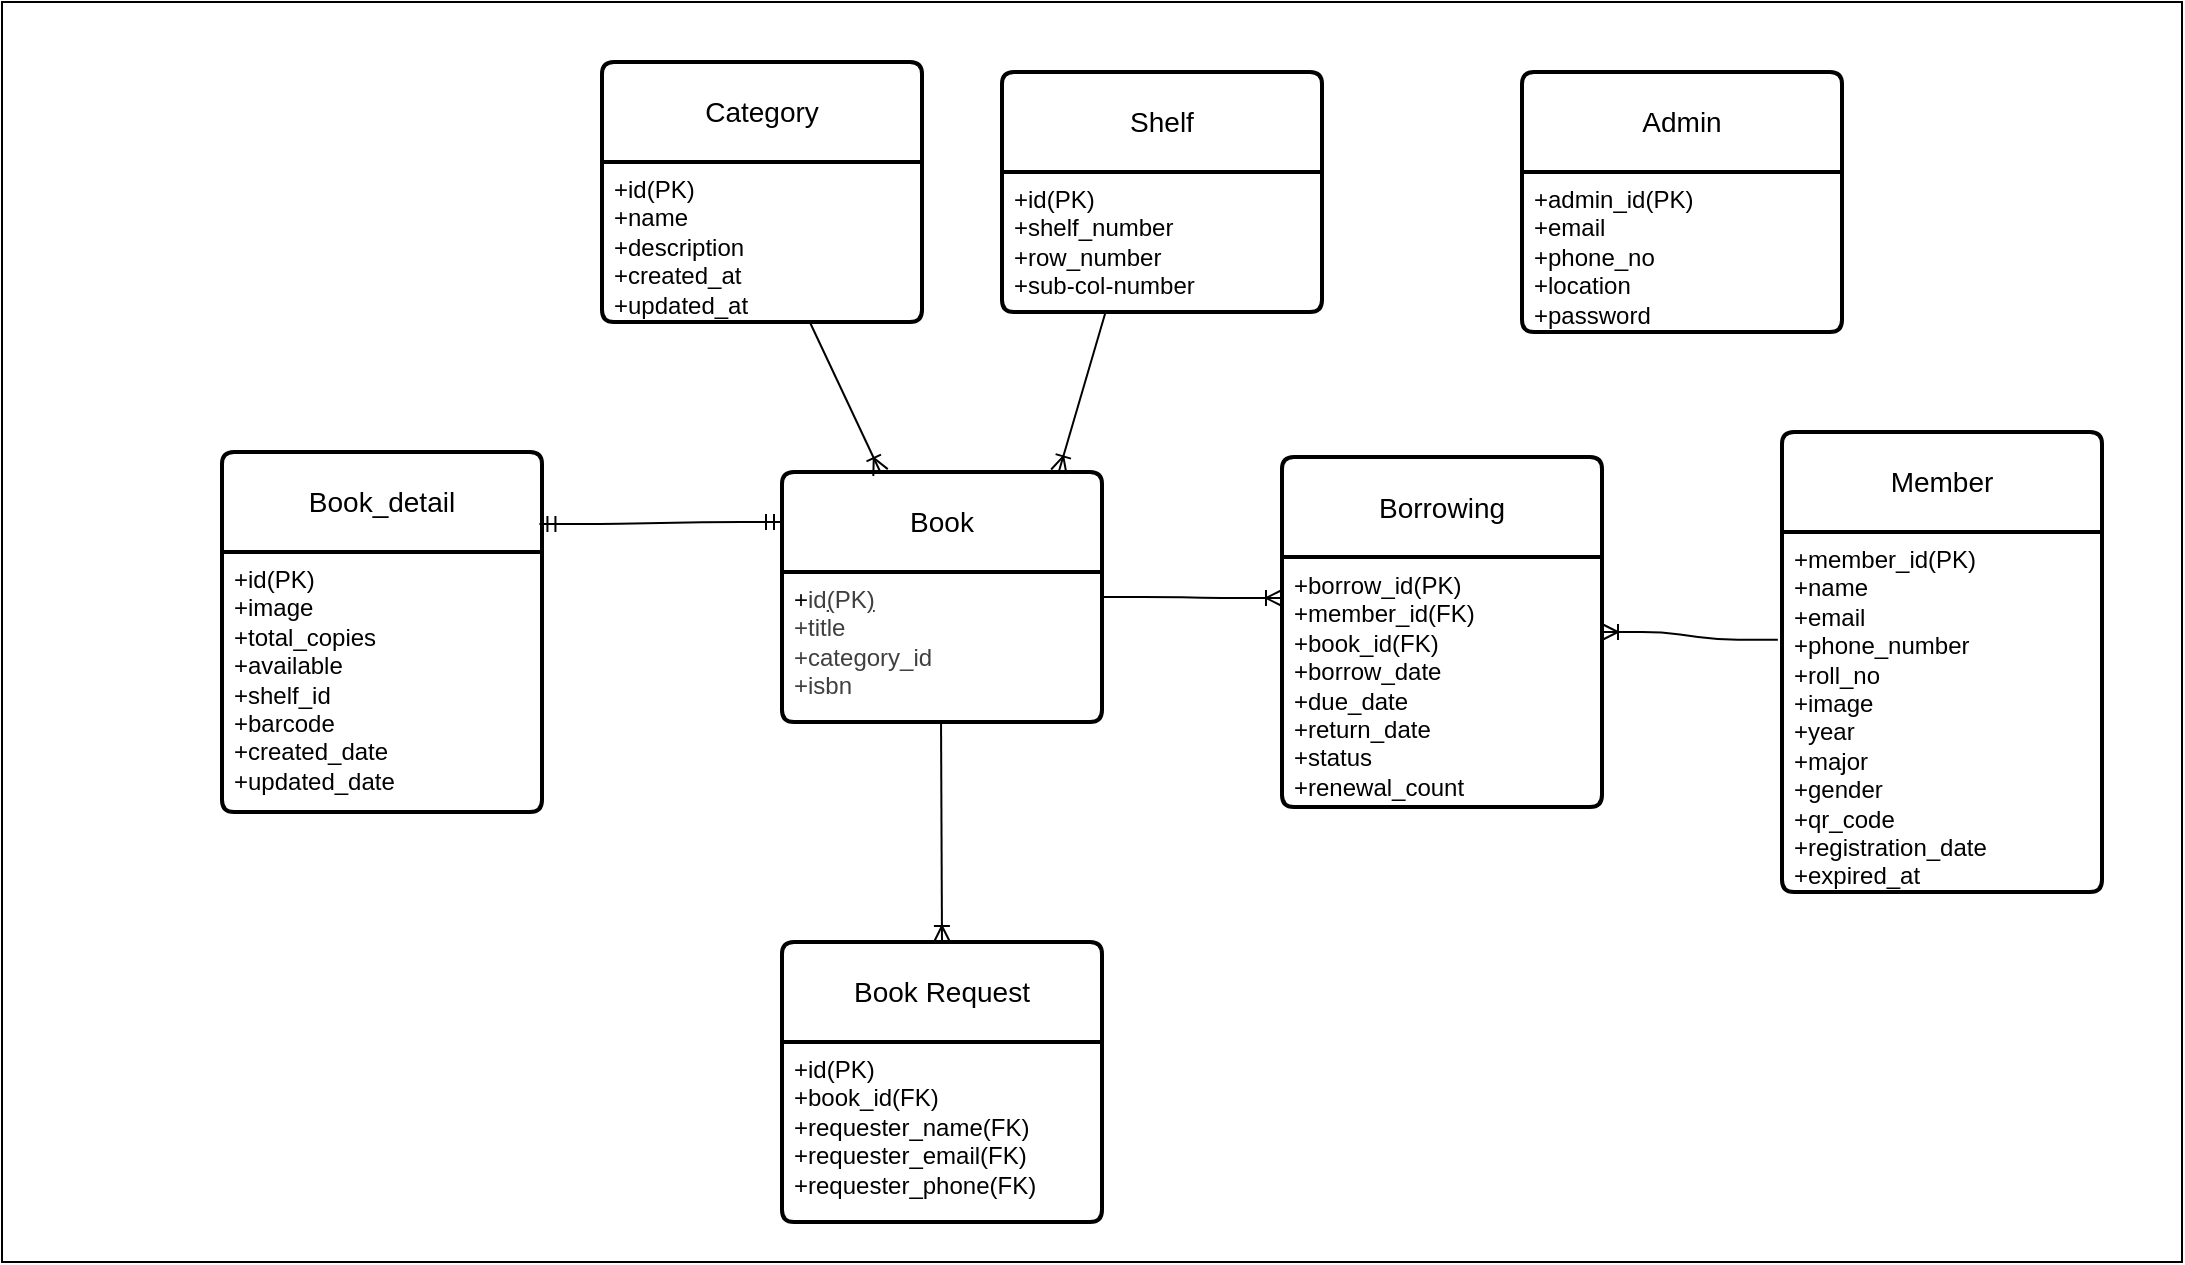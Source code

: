 <mxfile>
    <diagram id="ve65MtMdwrNU4WV3d9z4" name="Page-1">
        <mxGraphModel dx="1388" dy="1416" grid="1" gridSize="10" guides="1" tooltips="1" connect="1" arrows="1" fold="1" page="1" pageScale="1" pageWidth="850" pageHeight="1100" math="0" shadow="0" adaptiveColors="simple">
            <root>
                <object label="" id="0">
                    <mxCell/>
                </object>
                <mxCell id="1" parent="0"/>
                <mxCell id="62" value="" style="whiteSpace=wrap;html=1;" parent="1" vertex="1">
                    <mxGeometry x="-330" y="-710" width="1090" height="630" as="geometry"/>
                </mxCell>
                <mxCell id="45" value="Book" style="swimlane;childLayout=stackLayout;horizontal=1;startSize=50;horizontalStack=0;rounded=1;fontSize=14;fontStyle=0;strokeWidth=2;resizeParent=0;resizeLast=1;shadow=0;dashed=0;align=center;arcSize=4;whiteSpace=wrap;html=1;" parent="1" vertex="1">
                    <mxGeometry x="60" y="-475" width="160" height="125" as="geometry">
                        <mxRectangle x="120" y="-360" width="70" height="50" as="alternateBounds"/>
                    </mxGeometry>
                </mxCell>
                <mxCell id="46" value="+&lt;span style=&quot;color: rgb(63, 63, 63); scrollbar-color: rgb(226, 226, 226) rgb(251, 251, 251);&quot;&gt;id&lt;/span&gt;&lt;u style=&quot;color: rgb(63, 63, 63); scrollbar-color: rgb(226, 226, 226) rgb(251, 251, 251);&quot;&gt;(&lt;/u&gt;&lt;span style=&quot;color: rgb(63, 63, 63); scrollbar-color: rgb(226, 226, 226) rgb(251, 251, 251);&quot;&gt;PK&lt;/span&gt;&lt;u style=&quot;color: rgb(63, 63, 63); scrollbar-color: rgb(226, 226, 226) rgb(251, 251, 251);&quot;&gt;)&lt;/u&gt;&lt;div style=&quot;color: rgb(63, 63, 63); scrollbar-color: rgb(226, 226, 226) rgb(251, 251, 251);&quot;&gt;+title&lt;/div&gt;&lt;div style=&quot;color: rgb(63, 63, 63); scrollbar-color: rgb(226, 226, 226) rgb(251, 251, 251);&quot;&gt;+category_id&lt;/div&gt;&lt;div style=&quot;color: rgb(63, 63, 63); scrollbar-color: rgb(226, 226, 226) rgb(251, 251, 251);&quot;&gt;+isbn&lt;/div&gt;&lt;div style=&quot;color: rgb(63, 63, 63); scrollbar-color: rgb(226, 226, 226) rgb(251, 251, 251);&quot;&gt;&lt;br&gt;&lt;/div&gt;&lt;div style=&quot;color: rgb(63, 63, 63); scrollbar-color: rgb(226, 226, 226) rgb(251, 251, 251);&quot;&gt;&lt;br style=&quot;color: rgb(63, 63, 63); scrollbar-color: rgb(226, 226, 226) rgb(251, 251, 251);&quot;&gt;&lt;/div&gt;" style="align=left;strokeColor=none;fillColor=none;spacingLeft=4;fontSize=12;verticalAlign=top;resizable=0;rotatable=0;part=1;html=1;" parent="45" vertex="1">
                    <mxGeometry y="50" width="160" height="75" as="geometry"/>
                </mxCell>
                <mxCell id="47" value="Member" style="swimlane;childLayout=stackLayout;horizontal=1;startSize=50;horizontalStack=0;rounded=1;fontSize=14;fontStyle=0;strokeWidth=2;resizeParent=0;resizeLast=1;shadow=0;dashed=0;align=center;arcSize=4;whiteSpace=wrap;html=1;" parent="1" vertex="1">
                    <mxGeometry x="560" y="-495" width="160" height="230" as="geometry">
                        <mxRectangle x="650" y="-320" width="90" height="50" as="alternateBounds"/>
                    </mxGeometry>
                </mxCell>
                <mxCell id="48" value="+member_id(PK)&lt;div&gt;+name&lt;/div&gt;&lt;div&gt;+email&lt;/div&gt;&lt;div&gt;+phone_number&lt;/div&gt;&lt;div&gt;+roll_no&lt;/div&gt;&lt;div&gt;+image&lt;/div&gt;&lt;div&gt;+year&lt;/div&gt;&lt;div&gt;+major&lt;/div&gt;&lt;div&gt;+gender&lt;/div&gt;&lt;div&gt;+qr_code&lt;/div&gt;&lt;div&gt;+registration_date&lt;/div&gt;&lt;div&gt;+expired_at&lt;/div&gt;" style="align=left;strokeColor=none;fillColor=none;spacingLeft=4;fontSize=12;verticalAlign=top;resizable=0;rotatable=0;part=1;html=1;" parent="47" vertex="1">
                    <mxGeometry y="50" width="160" height="180" as="geometry"/>
                </mxCell>
                <mxCell id="49" value="Borrowing" style="swimlane;childLayout=stackLayout;horizontal=1;startSize=50;horizontalStack=0;rounded=1;fontSize=14;fontStyle=0;strokeWidth=2;resizeParent=0;resizeLast=1;shadow=0;dashed=0;align=center;arcSize=4;whiteSpace=wrap;html=1;" parent="1" vertex="1">
                    <mxGeometry x="310" y="-482.5" width="160" height="175" as="geometry">
                        <mxRectangle x="470" y="-320" width="100" height="50" as="alternateBounds"/>
                    </mxGeometry>
                </mxCell>
                <mxCell id="50" value="&lt;div&gt;+borrow_id(PK)&lt;/div&gt;&lt;div&gt;+member_id(FK)&lt;/div&gt;&lt;div&gt;+book_id(FK)&lt;/div&gt;&lt;div&gt;+borrow_date&lt;/div&gt;&lt;div&gt;+due_date&lt;/div&gt;&lt;div&gt;+return_date&lt;/div&gt;&lt;div&gt;+status&lt;/div&gt;&lt;div&gt;+renewal_count&lt;/div&gt;" style="align=left;strokeColor=none;fillColor=none;spacingLeft=4;fontSize=12;verticalAlign=top;resizable=0;rotatable=0;part=1;html=1;" parent="49" vertex="1">
                    <mxGeometry y="50" width="160" height="125" as="geometry"/>
                </mxCell>
                <mxCell id="51" value="Book Request" style="swimlane;childLayout=stackLayout;horizontal=1;startSize=50;horizontalStack=0;rounded=1;fontSize=14;fontStyle=0;strokeWidth=2;resizeParent=0;resizeLast=1;shadow=0;dashed=0;align=center;arcSize=4;whiteSpace=wrap;html=1;" parent="1" vertex="1">
                    <mxGeometry x="60" y="-240" width="160" height="140" as="geometry">
                        <mxRectangle x="290" y="-210" width="130" height="50" as="alternateBounds"/>
                    </mxGeometry>
                </mxCell>
                <mxCell id="52" value="&lt;div&gt;+id(PK)&lt;/div&gt;+book_id(FK)&lt;div&gt;+requester_name(FK)&lt;/div&gt;&lt;div&gt;+requester_email(FK)&lt;/div&gt;&lt;div&gt;+requester_phone(FK)&lt;/div&gt;" style="align=left;strokeColor=none;fillColor=none;spacingLeft=4;fontSize=12;verticalAlign=top;resizable=0;rotatable=0;part=1;html=1;" parent="51" vertex="1">
                    <mxGeometry y="50" width="160" height="90" as="geometry"/>
                </mxCell>
                <mxCell id="53" value="Admin" style="swimlane;childLayout=stackLayout;horizontal=1;startSize=50;horizontalStack=0;rounded=1;fontSize=14;fontStyle=0;strokeWidth=2;resizeParent=0;resizeLast=1;shadow=0;dashed=0;align=center;arcSize=4;whiteSpace=wrap;html=1;" parent="1" vertex="1">
                    <mxGeometry x="430" y="-675" width="160" height="130" as="geometry">
                        <mxRectangle x="470" y="-640" width="80" height="50" as="alternateBounds"/>
                    </mxGeometry>
                </mxCell>
                <mxCell id="54" value="+admin_id(PK)&lt;div&gt;+email&lt;/div&gt;&lt;div&gt;+phone_no&lt;/div&gt;&lt;div&gt;+location&lt;/div&gt;&lt;div&gt;+password&lt;/div&gt;" style="align=left;strokeColor=none;fillColor=none;spacingLeft=4;fontSize=12;verticalAlign=top;resizable=0;rotatable=0;part=1;html=1;" parent="53" vertex="1">
                    <mxGeometry y="50" width="160" height="80" as="geometry"/>
                </mxCell>
                <mxCell id="56" value="" style="edgeStyle=entityRelationEdgeStyle;fontSize=12;html=1;endArrow=ERoneToMany;exitX=1;exitY=0.5;exitDx=0;exitDy=0;" parent="1" source="45" edge="1">
                    <mxGeometry width="100" height="100" relative="1" as="geometry">
                        <mxPoint x="600" y="-100" as="sourcePoint"/>
                        <mxPoint x="310" y="-412" as="targetPoint"/>
                    </mxGeometry>
                </mxCell>
                <mxCell id="57" value="" style="edgeStyle=entityRelationEdgeStyle;fontSize=12;html=1;endArrow=ERoneToMany;entryX=1;entryY=0.5;entryDx=0;entryDy=0;exitX=-0.013;exitY=0.299;exitDx=0;exitDy=0;exitPerimeter=0;" parent="1" source="48" target="49" edge="1">
                    <mxGeometry width="100" height="100" relative="1" as="geometry">
                        <mxPoint x="600" y="-100" as="sourcePoint"/>
                        <mxPoint x="700" y="-200" as="targetPoint"/>
                        <Array as="points">
                            <mxPoint x="540" y="-370"/>
                        </Array>
                    </mxGeometry>
                </mxCell>
                <mxCell id="61" value="" style="fontSize=12;html=1;endArrow=ERoneToMany;exitX=0.497;exitY=1.01;exitDx=0;exitDy=0;exitPerimeter=0;entryX=0.5;entryY=0;entryDx=0;entryDy=0;" parent="1" source="46" target="51" edge="1">
                    <mxGeometry width="100" height="100" relative="1" as="geometry">
                        <mxPoint x="130" y="-260" as="sourcePoint"/>
                        <mxPoint x="140" y="-243" as="targetPoint"/>
                    </mxGeometry>
                </mxCell>
                <mxCell id="67" value="Category" style="swimlane;childLayout=stackLayout;horizontal=1;startSize=50;horizontalStack=0;rounded=1;fontSize=14;fontStyle=0;strokeWidth=2;resizeParent=0;resizeLast=1;shadow=0;dashed=0;align=center;arcSize=4;whiteSpace=wrap;html=1;" parent="1" vertex="1">
                    <mxGeometry x="-30" y="-680" width="160" height="130" as="geometry">
                        <mxRectangle x="40" y="-590" width="100" height="50" as="alternateBounds"/>
                    </mxGeometry>
                </mxCell>
                <mxCell id="68" value="+id(PK)&lt;div&gt;+name&lt;/div&gt;&lt;div&gt;+description&lt;/div&gt;&lt;div&gt;+created_at&lt;/div&gt;&lt;div&gt;+updated_at&lt;/div&gt;&lt;div&gt;&lt;br&gt;&lt;/div&gt;&lt;div&gt;&lt;br&gt;&lt;/div&gt;" style="align=left;strokeColor=none;fillColor=none;spacingLeft=4;fontSize=12;verticalAlign=top;resizable=0;rotatable=0;part=1;html=1;" parent="67" vertex="1">
                    <mxGeometry y="50" width="160" height="80" as="geometry"/>
                </mxCell>
                <mxCell id="69" value="Shelf" style="swimlane;childLayout=stackLayout;horizontal=1;startSize=50;horizontalStack=0;rounded=1;fontSize=14;fontStyle=0;strokeWidth=2;resizeParent=0;resizeLast=1;shadow=0;dashed=0;align=center;arcSize=4;whiteSpace=wrap;html=1;" parent="1" vertex="1">
                    <mxGeometry x="170" y="-675" width="160" height="120" as="geometry">
                        <mxRectangle x="170" y="-590" width="90" height="50" as="alternateBounds"/>
                    </mxGeometry>
                </mxCell>
                <mxCell id="70" value="+id(PK)&lt;br&gt;+shelf_number&lt;br&gt;+row_number&lt;div&gt;+sub-col-number&lt;/div&gt;" style="align=left;strokeColor=none;fillColor=none;spacingLeft=4;fontSize=12;verticalAlign=top;resizable=0;rotatable=0;part=1;html=1;" parent="69" vertex="1">
                    <mxGeometry y="50" width="160" height="70" as="geometry"/>
                </mxCell>
                <mxCell id="74" value="" style="fontSize=12;html=1;endArrow=ERoneToMany;entryX=0.308;entryY=0.002;entryDx=0;entryDy=0;entryPerimeter=0;exitX=0.65;exitY=1.003;exitDx=0;exitDy=0;exitPerimeter=0;" parent="1" source="68" target="45" edge="1">
                    <mxGeometry width="100" height="100" relative="1" as="geometry">
                        <mxPoint x="120" y="-600" as="sourcePoint"/>
                        <mxPoint x="120" y="-556" as="targetPoint"/>
                        <Array as="points"/>
                    </mxGeometry>
                </mxCell>
                <mxCell id="75" value="" style="fontSize=12;html=1;endArrow=ERoneToMany;exitX=0.323;exitY=1.006;exitDx=0;exitDy=0;exitPerimeter=0;entryX=0.865;entryY=-0.001;entryDx=0;entryDy=0;entryPerimeter=0;" parent="1" source="70" target="45" edge="1">
                    <mxGeometry width="100" height="100" relative="1" as="geometry">
                        <mxPoint x="142" y="-464" as="sourcePoint"/>
                        <mxPoint x="120" y="-630" as="targetPoint"/>
                        <Array as="points"/>
                    </mxGeometry>
                </mxCell>
                <mxCell id="76" value="Book_detail" style="swimlane;childLayout=stackLayout;horizontal=1;startSize=50;horizontalStack=0;rounded=1;fontSize=14;fontStyle=0;strokeWidth=2;resizeParent=0;resizeLast=1;shadow=0;dashed=0;align=center;arcSize=4;whiteSpace=wrap;html=1;" vertex="1" parent="1">
                    <mxGeometry x="-220" y="-485" width="160" height="180" as="geometry"/>
                </mxCell>
                <mxCell id="77" value="+id(PK)&lt;div&gt;+image&lt;/div&gt;&lt;div&gt;+total_copies&lt;/div&gt;&lt;div&gt;+available&lt;/div&gt;&lt;div&gt;+shelf_id&lt;/div&gt;&lt;div&gt;+barcode&lt;/div&gt;&lt;div&gt;+created_date&lt;/div&gt;&lt;div&gt;+updated_date&lt;/div&gt;&lt;div&gt;&lt;br&gt;&lt;/div&gt;" style="align=left;strokeColor=none;fillColor=none;spacingLeft=4;fontSize=12;verticalAlign=top;resizable=0;rotatable=0;part=1;html=1;" vertex="1" parent="76">
                    <mxGeometry y="50" width="160" height="130" as="geometry"/>
                </mxCell>
                <mxCell id="78" value="" style="edgeStyle=entityRelationEdgeStyle;fontSize=12;html=1;endArrow=ERmandOne;startArrow=ERmandOne;exitX=0.992;exitY=0.2;exitDx=0;exitDy=0;exitPerimeter=0;" edge="1" parent="1" source="76">
                    <mxGeometry width="100" height="100" relative="1" as="geometry">
                        <mxPoint x="-40" y="-350" as="sourcePoint"/>
                        <mxPoint x="60" y="-450" as="targetPoint"/>
                    </mxGeometry>
                </mxCell>
            </root>
        </mxGraphModel>
    </diagram>
</mxfile>
